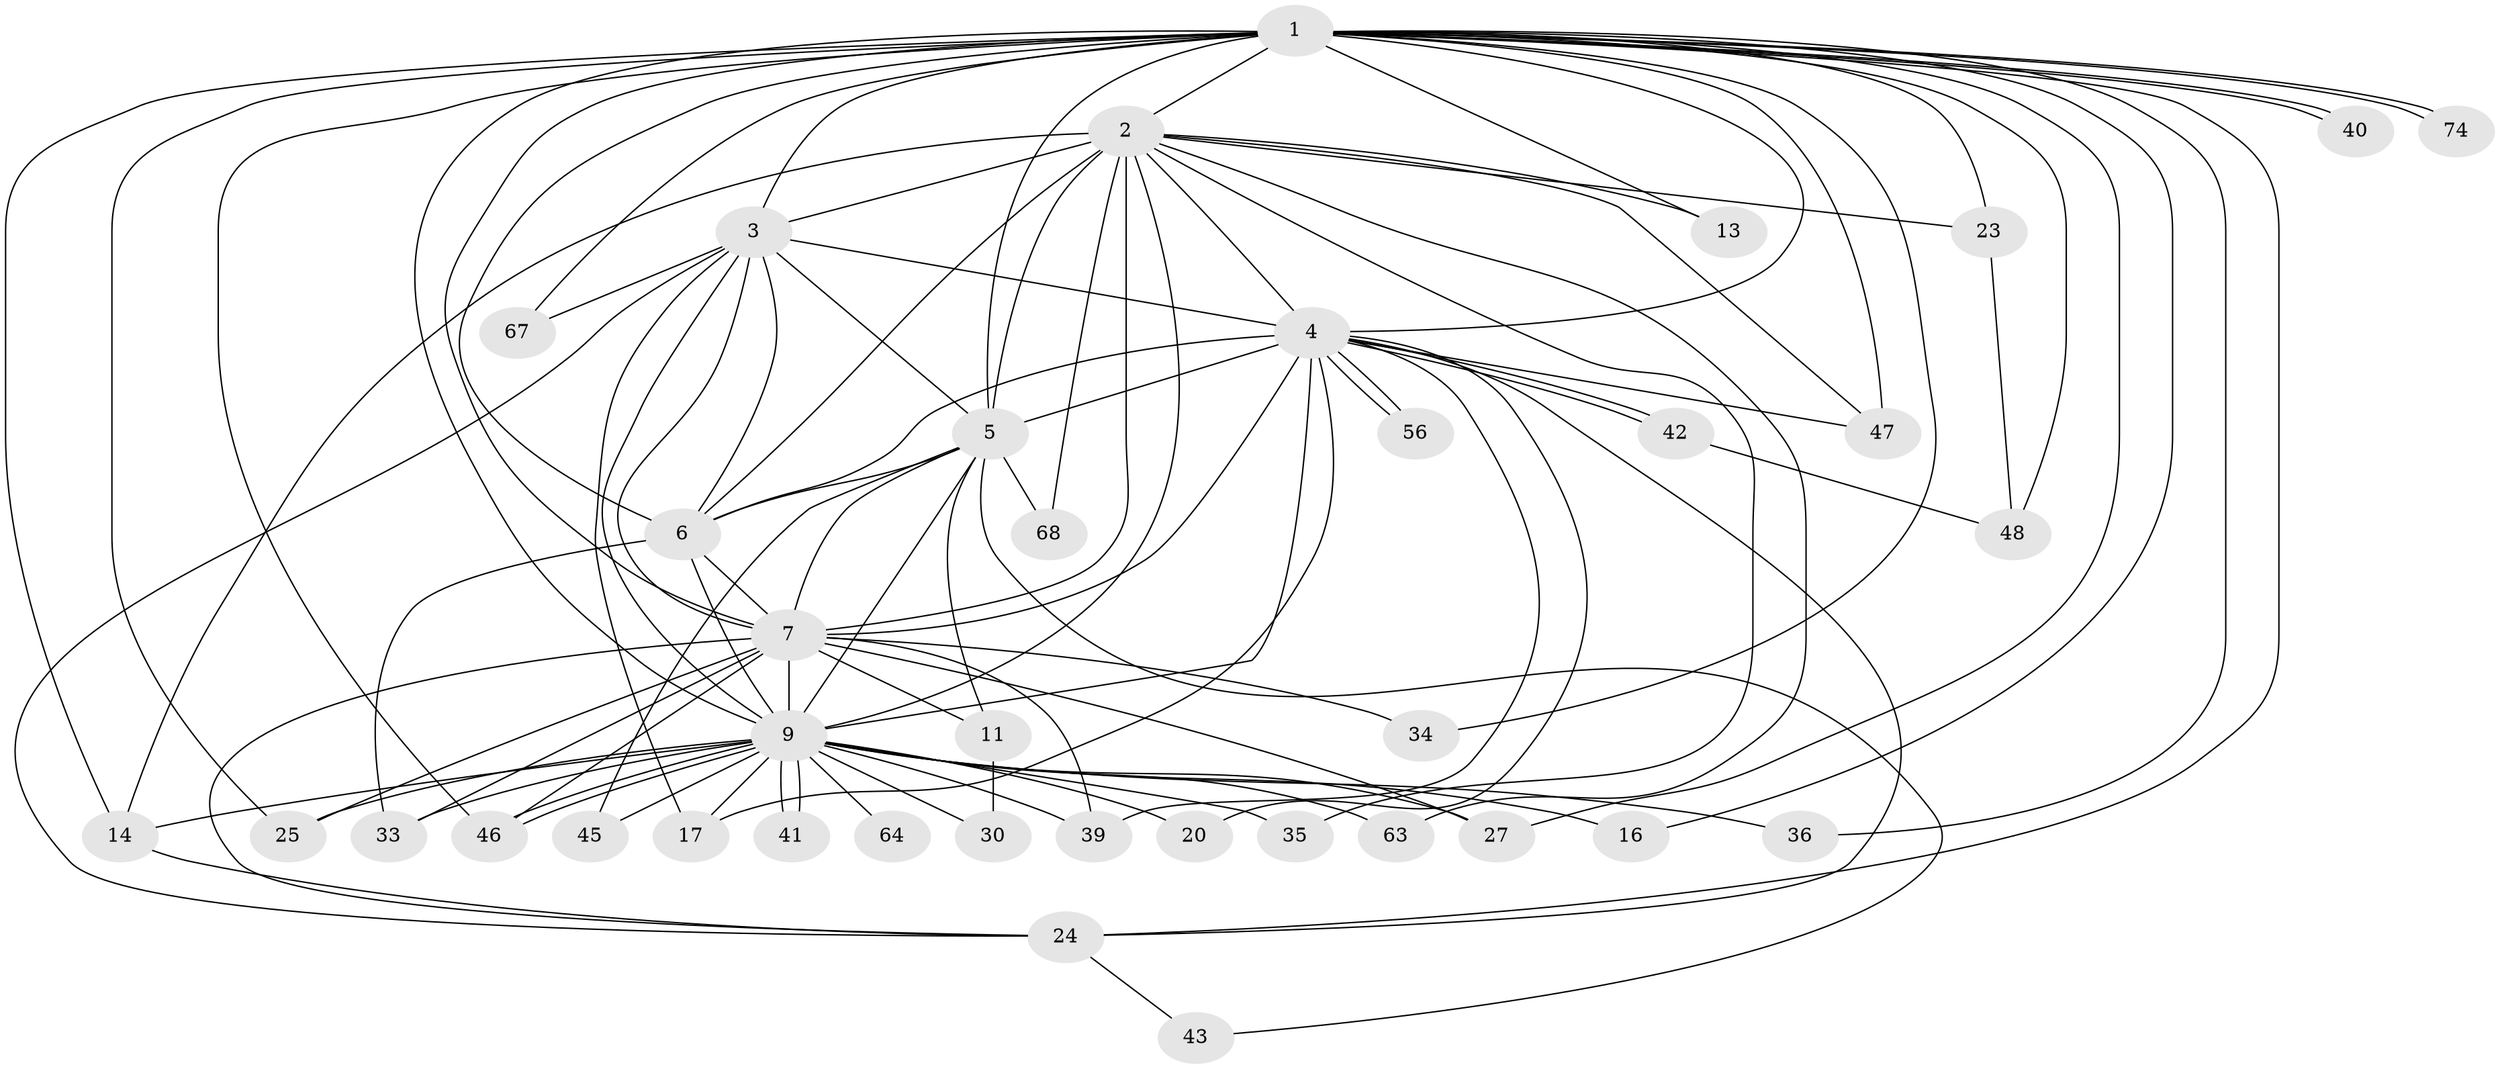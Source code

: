 // original degree distribution, {27: 0.012987012987012988, 21: 0.012987012987012988, 16: 0.012987012987012988, 20: 0.025974025974025976, 13: 0.03896103896103896, 24: 0.012987012987012988, 22: 0.012987012987012988, 3: 0.2077922077922078, 2: 0.5584415584415584, 4: 0.06493506493506493, 5: 0.03896103896103896}
// Generated by graph-tools (version 1.1) at 2025/13/03/09/25 04:13:54]
// undirected, 38 vertices, 100 edges
graph export_dot {
graph [start="1"]
  node [color=gray90,style=filled];
  1 [super="+18"];
  2;
  3 [super="+50+51+12"];
  4;
  5;
  6 [super="+65+15"];
  7 [super="+28+29+57+22+8+19"];
  9 [super="+10+61+49+38+31+21+26"];
  11;
  13;
  14 [super="+70+58"];
  16;
  17 [super="+55"];
  20;
  23 [super="+32"];
  24 [super="+37"];
  25 [super="+44"];
  27;
  30;
  33 [super="+62"];
  34;
  35;
  36;
  39 [super="+59"];
  40;
  41;
  42 [super="+69"];
  43;
  45;
  46 [super="+54"];
  47;
  48;
  56;
  63;
  64;
  67;
  68;
  74;
  1 -- 2;
  1 -- 3;
  1 -- 4;
  1 -- 5;
  1 -- 6;
  1 -- 7 [weight=4];
  1 -- 9 [weight=3];
  1 -- 13;
  1 -- 16;
  1 -- 23 [weight=2];
  1 -- 24;
  1 -- 27;
  1 -- 36;
  1 -- 40;
  1 -- 40;
  1 -- 48;
  1 -- 67;
  1 -- 74;
  1 -- 74;
  1 -- 14;
  1 -- 34;
  1 -- 47;
  1 -- 46;
  1 -- 25;
  2 -- 3 [weight=3];
  2 -- 4;
  2 -- 5;
  2 -- 6 [weight=2];
  2 -- 7 [weight=3];
  2 -- 9 [weight=3];
  2 -- 13;
  2 -- 14;
  2 -- 35;
  2 -- 47;
  2 -- 63;
  2 -- 68;
  2 -- 23;
  3 -- 4;
  3 -- 5;
  3 -- 6;
  3 -- 7 [weight=2];
  3 -- 9 [weight=4];
  3 -- 17;
  3 -- 24;
  3 -- 67;
  4 -- 5;
  4 -- 6;
  4 -- 7 [weight=3];
  4 -- 9 [weight=3];
  4 -- 17;
  4 -- 20;
  4 -- 42;
  4 -- 42;
  4 -- 47;
  4 -- 56;
  4 -- 56;
  4 -- 24;
  4 -- 39;
  5 -- 6;
  5 -- 7 [weight=2];
  5 -- 9 [weight=2];
  5 -- 11;
  5 -- 43;
  5 -- 45;
  5 -- 68;
  6 -- 7 [weight=2];
  6 -- 9 [weight=4];
  6 -- 33;
  7 -- 9 [weight=7];
  7 -- 11;
  7 -- 34;
  7 -- 33;
  7 -- 27;
  7 -- 25;
  7 -- 39 [weight=2];
  7 -- 46;
  7 -- 24;
  9 -- 30 [weight=2];
  9 -- 41;
  9 -- 41;
  9 -- 46;
  9 -- 46;
  9 -- 39;
  9 -- 64;
  9 -- 14;
  9 -- 16;
  9 -- 20;
  9 -- 25 [weight=2];
  9 -- 27;
  9 -- 33 [weight=2];
  9 -- 35;
  9 -- 45;
  9 -- 63;
  9 -- 17;
  9 -- 36;
  11 -- 30;
  14 -- 24;
  23 -- 48;
  24 -- 43;
  42 -- 48;
}
